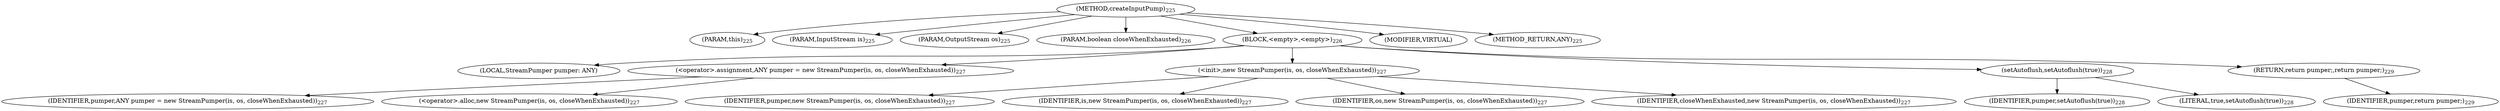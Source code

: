 digraph "createInputPump" {  
"351" [label = <(METHOD,createInputPump)<SUB>225</SUB>> ]
"352" [label = <(PARAM,this)<SUB>225</SUB>> ]
"353" [label = <(PARAM,InputStream is)<SUB>225</SUB>> ]
"354" [label = <(PARAM,OutputStream os)<SUB>225</SUB>> ]
"355" [label = <(PARAM,boolean closeWhenExhausted)<SUB>226</SUB>> ]
"356" [label = <(BLOCK,&lt;empty&gt;,&lt;empty&gt;)<SUB>226</SUB>> ]
"30" [label = <(LOCAL,StreamPumper pumper: ANY)> ]
"357" [label = <(&lt;operator&gt;.assignment,ANY pumper = new StreamPumper(is, os, closeWhenExhausted))<SUB>227</SUB>> ]
"358" [label = <(IDENTIFIER,pumper,ANY pumper = new StreamPumper(is, os, closeWhenExhausted))<SUB>227</SUB>> ]
"359" [label = <(&lt;operator&gt;.alloc,new StreamPumper(is, os, closeWhenExhausted))<SUB>227</SUB>> ]
"360" [label = <(&lt;init&gt;,new StreamPumper(is, os, closeWhenExhausted))<SUB>227</SUB>> ]
"29" [label = <(IDENTIFIER,pumper,new StreamPumper(is, os, closeWhenExhausted))<SUB>227</SUB>> ]
"361" [label = <(IDENTIFIER,is,new StreamPumper(is, os, closeWhenExhausted))<SUB>227</SUB>> ]
"362" [label = <(IDENTIFIER,os,new StreamPumper(is, os, closeWhenExhausted))<SUB>227</SUB>> ]
"363" [label = <(IDENTIFIER,closeWhenExhausted,new StreamPumper(is, os, closeWhenExhausted))<SUB>227</SUB>> ]
"364" [label = <(setAutoflush,setAutoflush(true))<SUB>228</SUB>> ]
"365" [label = <(IDENTIFIER,pumper,setAutoflush(true))<SUB>228</SUB>> ]
"366" [label = <(LITERAL,true,setAutoflush(true))<SUB>228</SUB>> ]
"367" [label = <(RETURN,return pumper;,return pumper;)<SUB>229</SUB>> ]
"368" [label = <(IDENTIFIER,pumper,return pumper;)<SUB>229</SUB>> ]
"369" [label = <(MODIFIER,VIRTUAL)> ]
"370" [label = <(METHOD_RETURN,ANY)<SUB>225</SUB>> ]
  "351" -> "352" 
  "351" -> "353" 
  "351" -> "354" 
  "351" -> "355" 
  "351" -> "356" 
  "351" -> "369" 
  "351" -> "370" 
  "356" -> "30" 
  "356" -> "357" 
  "356" -> "360" 
  "356" -> "364" 
  "356" -> "367" 
  "357" -> "358" 
  "357" -> "359" 
  "360" -> "29" 
  "360" -> "361" 
  "360" -> "362" 
  "360" -> "363" 
  "364" -> "365" 
  "364" -> "366" 
  "367" -> "368" 
}
